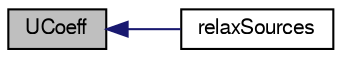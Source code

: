 digraph "UCoeff"
{
  bgcolor="transparent";
  edge [fontname="FreeSans",fontsize="10",labelfontname="FreeSans",labelfontsize="10"];
  node [fontname="FreeSans",fontsize="10",shape=record];
  rankdir="LR";
  Node1 [label="UCoeff",height=0.2,width=0.4,color="black", fillcolor="grey75", style="filled" fontcolor="black"];
  Node1 -> Node2 [dir="back",color="midnightblue",fontsize="10",style="solid",fontname="FreeSans"];
  Node2 [label="relaxSources",height=0.2,width=0.4,color="black",URL="$a01194.html#a1dda0eeb0d071a4a102739a96f4532f3",tooltip="Apply relaxation to (steady state) cloud sources. "];
}
